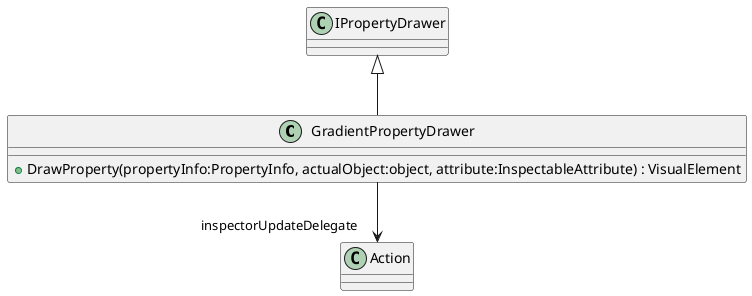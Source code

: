 @startuml
class GradientPropertyDrawer {
    + DrawProperty(propertyInfo:PropertyInfo, actualObject:object, attribute:InspectableAttribute) : VisualElement
}
IPropertyDrawer <|-- GradientPropertyDrawer
GradientPropertyDrawer --> "inspectorUpdateDelegate" Action
@enduml
